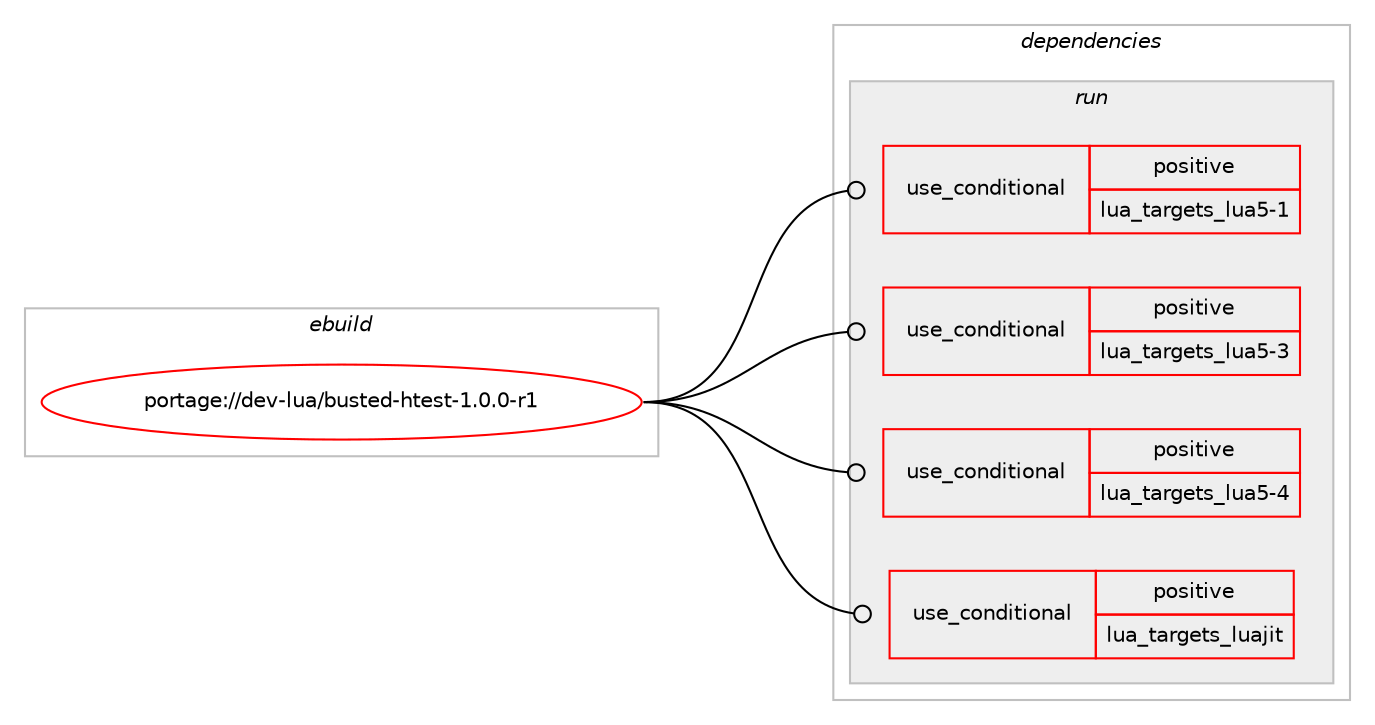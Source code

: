 digraph prolog {

# *************
# Graph options
# *************

newrank=true;
concentrate=true;
compound=true;
graph [rankdir=LR,fontname=Helvetica,fontsize=10,ranksep=1.5];#, ranksep=2.5, nodesep=0.2];
edge  [arrowhead=vee];
node  [fontname=Helvetica,fontsize=10];

# **********
# The ebuild
# **********

subgraph cluster_leftcol {
color=gray;
rank=same;
label=<<i>ebuild</i>>;
id [label="portage://dev-lua/busted-htest-1.0.0-r1", color=red, width=4, href="../dev-lua/busted-htest-1.0.0-r1.svg"];
}

# ****************
# The dependencies
# ****************

subgraph cluster_midcol {
color=gray;
label=<<i>dependencies</i>>;
subgraph cluster_compile {
fillcolor="#eeeeee";
style=filled;
label=<<i>compile</i>>;
}
subgraph cluster_compileandrun {
fillcolor="#eeeeee";
style=filled;
label=<<i>compile and run</i>>;
}
subgraph cluster_run {
fillcolor="#eeeeee";
style=filled;
label=<<i>run</i>>;
subgraph cond28115 {
dependency58802 [label=<<TABLE BORDER="0" CELLBORDER="1" CELLSPACING="0" CELLPADDING="4"><TR><TD ROWSPAN="3" CELLPADDING="10">use_conditional</TD></TR><TR><TD>positive</TD></TR><TR><TD>lua_targets_lua5-1</TD></TR></TABLE>>, shape=none, color=red];
# *** BEGIN UNKNOWN DEPENDENCY TYPE (TODO) ***
# dependency58802 -> package_dependency(portage://dev-lua/busted-htest-1.0.0-r1,run,no,dev-lang,lua,none,[,,],[slot(5.1)],[])
# *** END UNKNOWN DEPENDENCY TYPE (TODO) ***

}
id:e -> dependency58802:w [weight=20,style="solid",arrowhead="odot"];
subgraph cond28116 {
dependency58803 [label=<<TABLE BORDER="0" CELLBORDER="1" CELLSPACING="0" CELLPADDING="4"><TR><TD ROWSPAN="3" CELLPADDING="10">use_conditional</TD></TR><TR><TD>positive</TD></TR><TR><TD>lua_targets_lua5-3</TD></TR></TABLE>>, shape=none, color=red];
# *** BEGIN UNKNOWN DEPENDENCY TYPE (TODO) ***
# dependency58803 -> package_dependency(portage://dev-lua/busted-htest-1.0.0-r1,run,no,dev-lang,lua,none,[,,],[slot(5.3)],[])
# *** END UNKNOWN DEPENDENCY TYPE (TODO) ***

}
id:e -> dependency58803:w [weight=20,style="solid",arrowhead="odot"];
subgraph cond28117 {
dependency58804 [label=<<TABLE BORDER="0" CELLBORDER="1" CELLSPACING="0" CELLPADDING="4"><TR><TD ROWSPAN="3" CELLPADDING="10">use_conditional</TD></TR><TR><TD>positive</TD></TR><TR><TD>lua_targets_lua5-4</TD></TR></TABLE>>, shape=none, color=red];
# *** BEGIN UNKNOWN DEPENDENCY TYPE (TODO) ***
# dependency58804 -> package_dependency(portage://dev-lua/busted-htest-1.0.0-r1,run,no,dev-lang,lua,none,[,,],[slot(5.4)],[])
# *** END UNKNOWN DEPENDENCY TYPE (TODO) ***

}
id:e -> dependency58804:w [weight=20,style="solid",arrowhead="odot"];
subgraph cond28118 {
dependency58805 [label=<<TABLE BORDER="0" CELLBORDER="1" CELLSPACING="0" CELLPADDING="4"><TR><TD ROWSPAN="3" CELLPADDING="10">use_conditional</TD></TR><TR><TD>positive</TD></TR><TR><TD>lua_targets_luajit</TD></TR></TABLE>>, shape=none, color=red];
# *** BEGIN UNKNOWN DEPENDENCY TYPE (TODO) ***
# dependency58805 -> package_dependency(portage://dev-lua/busted-htest-1.0.0-r1,run,no,dev-lang,luajit,none,[,,],any_same_slot,[])
# *** END UNKNOWN DEPENDENCY TYPE (TODO) ***

}
id:e -> dependency58805:w [weight=20,style="solid",arrowhead="odot"];
# *** BEGIN UNKNOWN DEPENDENCY TYPE (TODO) ***
# id -> package_dependency(portage://dev-lua/busted-htest-1.0.0-r1,run,no,dev-lua,busted,none,[,,],[],[use(optenable(lua_targets_luajit),negative),use(optenable(lua_targets_lua5-1),negative),use(optenable(lua_targets_lua5-3),negative),use(optenable(lua_targets_lua5-4),negative)])
# *** END UNKNOWN DEPENDENCY TYPE (TODO) ***

}
}

# **************
# The candidates
# **************

subgraph cluster_choices {
rank=same;
color=gray;
label=<<i>candidates</i>>;

}

}
